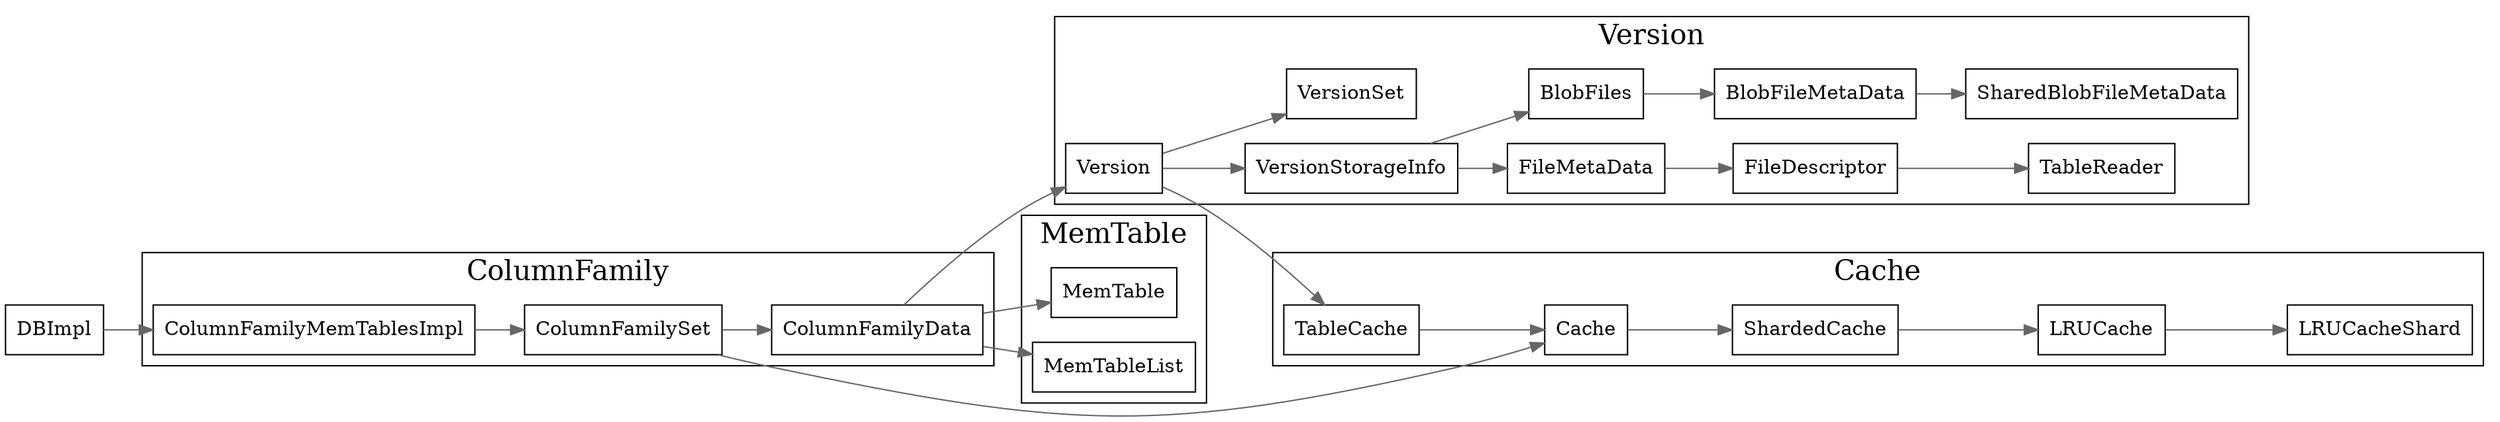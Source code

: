 digraph colmn_family {
  node[shape=box];
  edge[color=gray40];
  newrank=true;
  //splines = ortho;

  rankdir=LR;
  DBImpl -> ColumnFamilyMemTablesImpl -> ColumnFamilySet

  subgraph cluster_Cache {
    graph[label="Cache";fontsize=20;];
    TableCache -> Cache -> ShardedCache -> LRUCache -> LRUCacheShard
  }

  subgraph cluster_on {
    graph[label="Version";fontsize=20;];
    Version -> VersionStorageInfo;
    Version -> TableCache;
    Version -> VersionSet;
    VersionStorageInfo -> {
      FileMetaData;
      BlobFiles;
    };
    FileMetaData -> FileDescriptor -> TableReader
    BlobFiles -> BlobFileMetaData -> SharedBlobFileMetaData;
  }
  subgraph cluster_MemTable {
    graph[label="MemTable";fontsize=20;];
    MemTable;
    MemTableList;
  }

  subgraph cluster_ColumnFamily {
    graph[label="ColumnFamily";fontsize=20;];
    ColumnFamilyMemTablesImpl;
    ColumnFamilySet -> ColumnFamilyData;
    ColumnFamilySet -> Cache;
    ColumnFamilyData -> {
      Version;
      MemTable;
      MemTableList;
    }
  }
}

